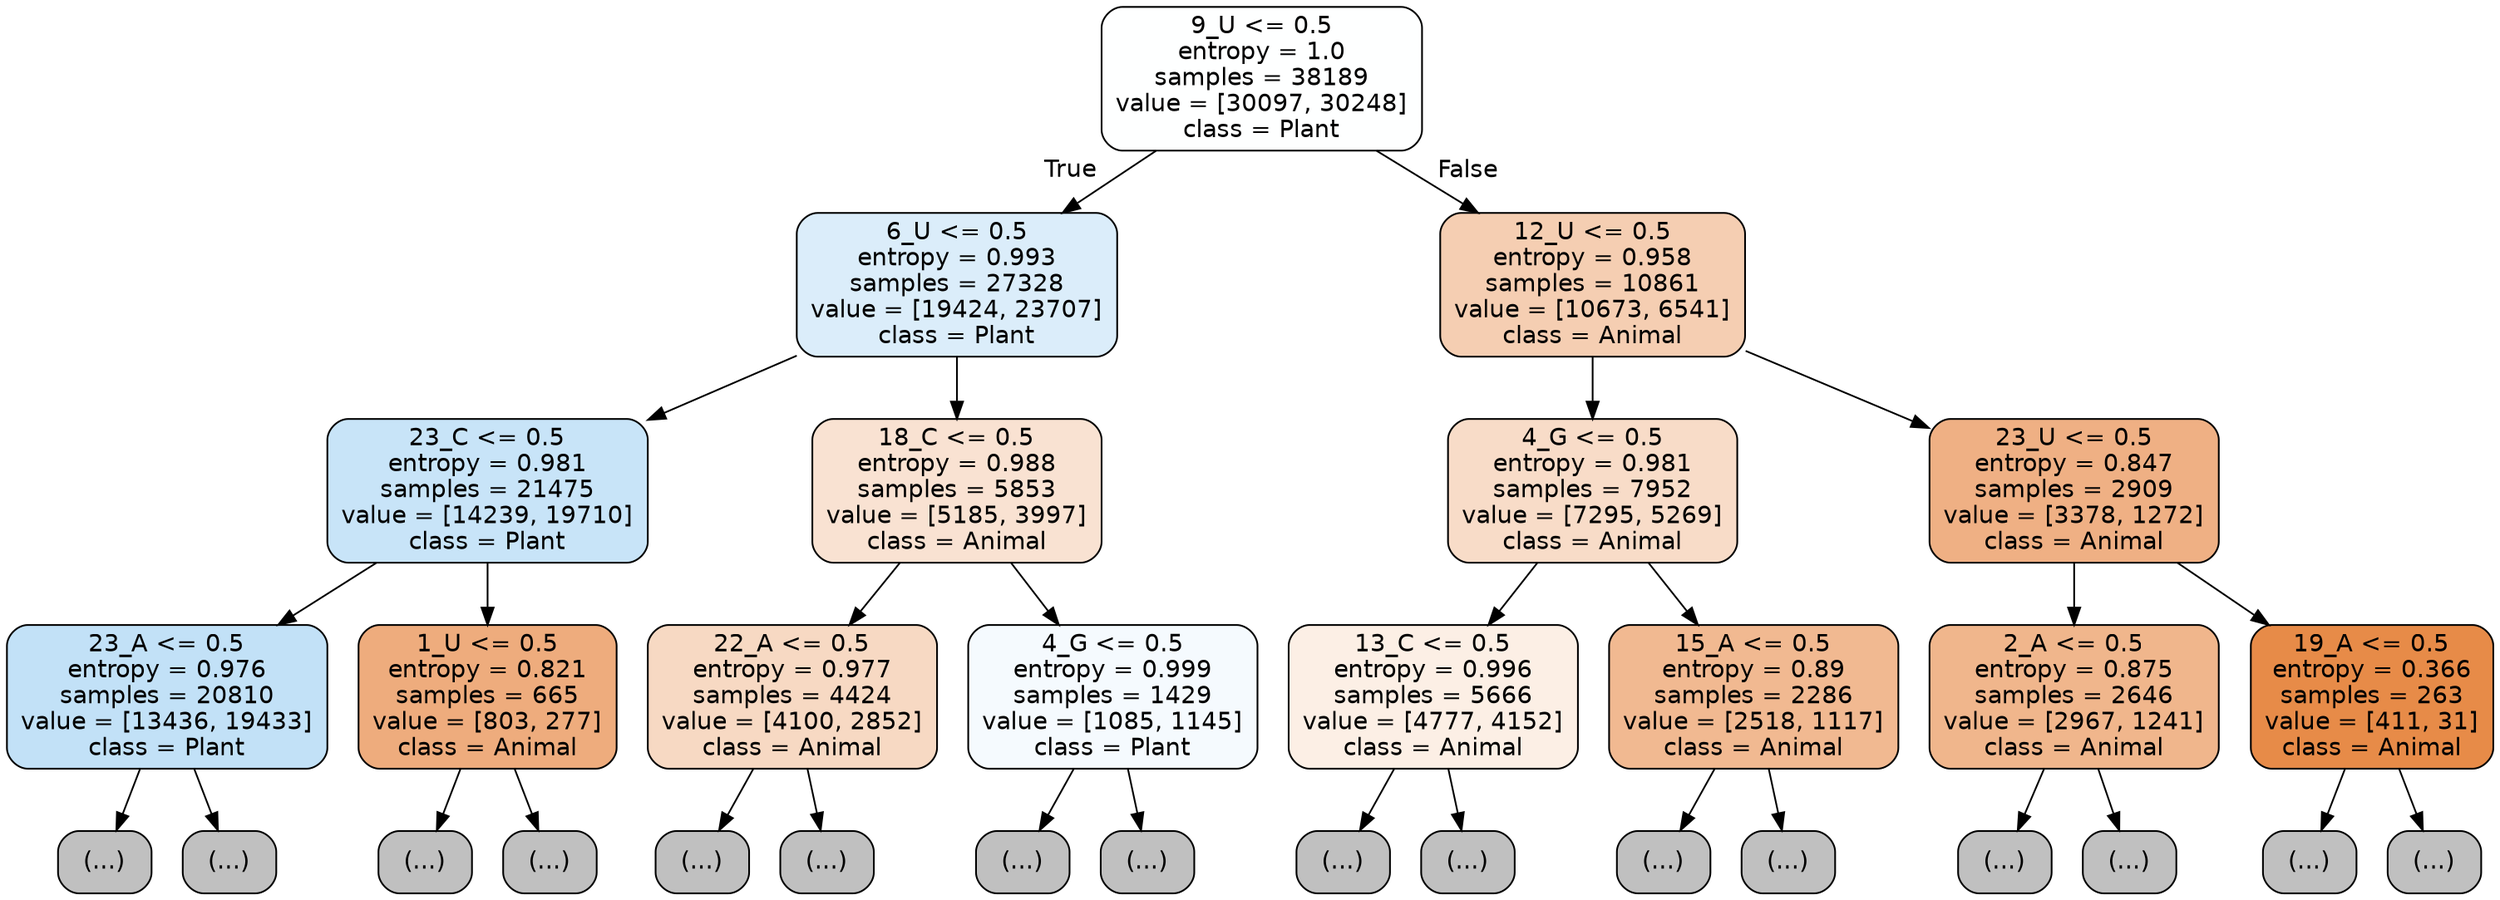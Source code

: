 digraph Tree {
node [shape=box, style="filled, rounded", color="black", fontname="helvetica"] ;
edge [fontname="helvetica"] ;
0 [label="9_U <= 0.5\nentropy = 1.0\nsamples = 38189\nvalue = [30097, 30248]\nclass = Plant", fillcolor="#feffff"] ;
1 [label="6_U <= 0.5\nentropy = 0.993\nsamples = 27328\nvalue = [19424, 23707]\nclass = Plant", fillcolor="#dbedfa"] ;
0 -> 1 [labeldistance=2.5, labelangle=45, headlabel="True"] ;
2 [label="23_C <= 0.5\nentropy = 0.981\nsamples = 21475\nvalue = [14239, 19710]\nclass = Plant", fillcolor="#c8e4f8"] ;
1 -> 2 ;
3 [label="23_A <= 0.5\nentropy = 0.976\nsamples = 20810\nvalue = [13436, 19433]\nclass = Plant", fillcolor="#c2e1f7"] ;
2 -> 3 ;
4 [label="(...)", fillcolor="#C0C0C0"] ;
3 -> 4 ;
7999 [label="(...)", fillcolor="#C0C0C0"] ;
3 -> 7999 ;
8350 [label="1_U <= 0.5\nentropy = 0.821\nsamples = 665\nvalue = [803, 277]\nclass = Animal", fillcolor="#eeac7d"] ;
2 -> 8350 ;
8351 [label="(...)", fillcolor="#C0C0C0"] ;
8350 -> 8351 ;
8608 [label="(...)", fillcolor="#C0C0C0"] ;
8350 -> 8608 ;
8763 [label="18_C <= 0.5\nentropy = 0.988\nsamples = 5853\nvalue = [5185, 3997]\nclass = Animal", fillcolor="#f9e2d2"] ;
1 -> 8763 ;
8764 [label="22_A <= 0.5\nentropy = 0.977\nsamples = 4424\nvalue = [4100, 2852]\nclass = Animal", fillcolor="#f7d9c3"] ;
8763 -> 8764 ;
8765 [label="(...)", fillcolor="#C0C0C0"] ;
8764 -> 8765 ;
10954 [label="(...)", fillcolor="#C0C0C0"] ;
8764 -> 10954 ;
11261 [label="4_G <= 0.5\nentropy = 0.999\nsamples = 1429\nvalue = [1085, 1145]\nclass = Plant", fillcolor="#f5fafe"] ;
8763 -> 11261 ;
11262 [label="(...)", fillcolor="#C0C0C0"] ;
11261 -> 11262 ;
11695 [label="(...)", fillcolor="#C0C0C0"] ;
11261 -> 11695 ;
11924 [label="12_U <= 0.5\nentropy = 0.958\nsamples = 10861\nvalue = [10673, 6541]\nclass = Animal", fillcolor="#f5ceb2"] ;
0 -> 11924 [labeldistance=2.5, labelangle=-45, headlabel="False"] ;
11925 [label="4_G <= 0.5\nentropy = 0.981\nsamples = 7952\nvalue = [7295, 5269]\nclass = Animal", fillcolor="#f8dcc8"] ;
11924 -> 11925 ;
11926 [label="13_C <= 0.5\nentropy = 0.996\nsamples = 5666\nvalue = [4777, 4152]\nclass = Animal", fillcolor="#fcefe5"] ;
11925 -> 11926 ;
11927 [label="(...)", fillcolor="#C0C0C0"] ;
11926 -> 11927 ;
14014 [label="(...)", fillcolor="#C0C0C0"] ;
11926 -> 14014 ;
14463 [label="15_A <= 0.5\nentropy = 0.89\nsamples = 2286\nvalue = [2518, 1117]\nclass = Animal", fillcolor="#f1b991"] ;
11925 -> 14463 ;
14464 [label="(...)", fillcolor="#C0C0C0"] ;
14463 -> 14464 ;
15309 [label="(...)", fillcolor="#C0C0C0"] ;
14463 -> 15309 ;
15572 [label="23_U <= 0.5\nentropy = 0.847\nsamples = 2909\nvalue = [3378, 1272]\nclass = Animal", fillcolor="#efb084"] ;
11924 -> 15572 ;
15573 [label="2_A <= 0.5\nentropy = 0.875\nsamples = 2646\nvalue = [2967, 1241]\nclass = Animal", fillcolor="#f0b68c"] ;
15572 -> 15573 ;
15574 [label="(...)", fillcolor="#C0C0C0"] ;
15573 -> 15574 ;
16511 [label="(...)", fillcolor="#C0C0C0"] ;
15573 -> 16511 ;
16894 [label="19_A <= 0.5\nentropy = 0.366\nsamples = 263\nvalue = [411, 31]\nclass = Animal", fillcolor="#e78b48"] ;
15572 -> 16894 ;
16895 [label="(...)", fillcolor="#C0C0C0"] ;
16894 -> 16895 ;
16964 [label="(...)", fillcolor="#C0C0C0"] ;
16894 -> 16964 ;
}